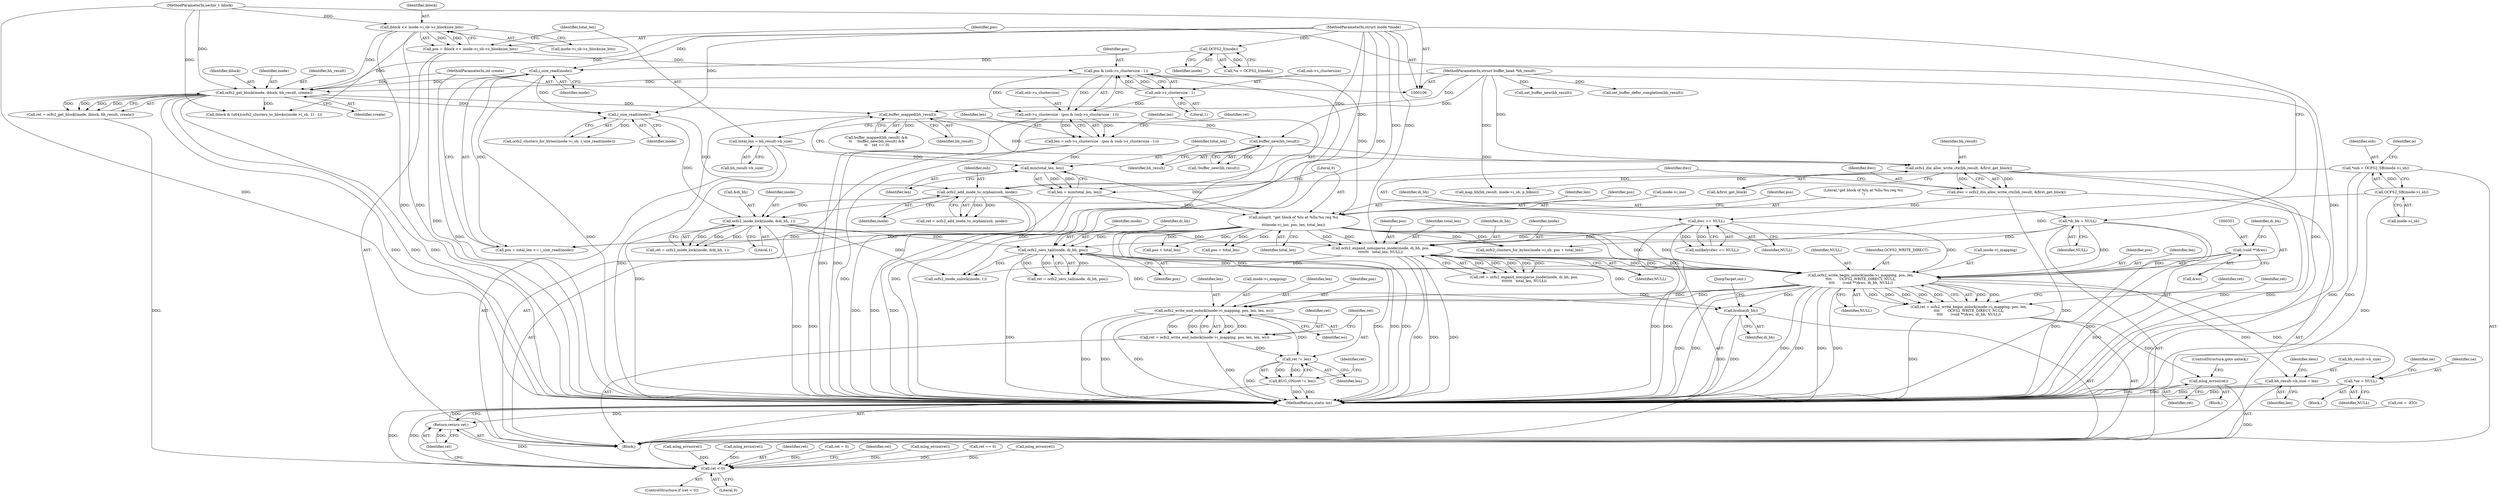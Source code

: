 digraph "1_linux_3e4c56d41eef5595035872a2ec5a483f42e8917f@API" {
"1000342" [label="(Call,ocfs2_write_begin_nolock(inode->i_mapping, pos, len,\n\t\t\t\t       OCFS2_WRITE_DIRECT, NULL,\n\t\t\t\t       (void **)&wc, di_bh, NULL))"];
"1000326" [label="(Call,ocfs2_expand_nonsparse_inode(inode, di_bh, pos,\n\t\t\t\t\t\t\t   total_len, NULL))"];
"1000292" [label="(Call,ocfs2_inode_lock(inode, &di_bh, 1))"];
"1000265" [label="(Call,i_size_read(inode))"];
"1000205" [label="(Call,ocfs2_get_block(inode, iblock, bh_result, create))"];
"1000195" [label="(Call,i_size_read(inode))"];
"1000122" [label="(Call,OCFS2_I(inode))"];
"1000107" [label="(MethodParameterIn,struct inode *inode)"];
"1000141" [label="(Call,iblock << inode->i_sb->s_blocksize_bits)"];
"1000108" [label="(MethodParameterIn,sector_t iblock)"];
"1000109" [label="(MethodParameterIn,struct buffer_head *bh_result)"];
"1000110" [label="(MethodParameterIn,int create)"];
"1000274" [label="(Call,ocfs2_add_inode_to_orphan(osb, inode))"];
"1000113" [label="(Call,*osb = OCFS2_SB(inode->i_sb))"];
"1000115" [label="(Call,OCFS2_SB(inode->i_sb))"];
"1000134" [label="(Call,*di_bh = NULL)"];
"1000181" [label="(Call,mlog(0, \"get block of %lu at %llu:%u req %u\n\",\n\t\t\tinode->i_ino, pos, len, total_len))"];
"1000169" [label="(Call,pos & (osb->s_clustersize - 1))"];
"1000139" [label="(Call,pos = iblock << inode->i_sb->s_blocksize_bits)"];
"1000171" [label="(Call,osb->s_clustersize - 1)"];
"1000176" [label="(Call,len = min(total_len, len))"];
"1000178" [label="(Call,min(total_len, len))"];
"1000150" [label="(Call,total_len = bh_result->b_size)"];
"1000163" [label="(Call,len = osb->s_clustersize - (pos & (osb->s_clustersize - 1)))"];
"1000165" [label="(Call,osb->s_clustersize - (pos & (osb->s_clustersize - 1)))"];
"1000240" [label="(Call,dwc == NULL)"];
"1000232" [label="(Call,dwc = ocfs2_dio_alloc_write_ctx(bh_result, &first_get_block))"];
"1000234" [label="(Call,ocfs2_dio_alloc_write_ctx(bh_result, &first_get_block))"];
"1000217" [label="(Call,buffer_mapped(bh_result))"];
"1000221" [label="(Call,buffer_new(bh_result))"];
"1000319" [label="(Call,ocfs2_zero_tail(inode, di_bh, pos))"];
"1000350" [label="(Call,(void **)&wc)"];
"1000340" [label="(Call,ret = ocfs2_write_begin_nolock(inode->i_mapping, pos, len,\n\t\t\t\t       OCFS2_WRITE_DIRECT, NULL,\n\t\t\t\t       (void **)&wc, di_bh, NULL))"];
"1000359" [label="(Call,mlog_errno(ret))"];
"1000485" [label="(Call,ret < 0)"];
"1000492" [label="(Return,return ret;)"];
"1000402" [label="(Call,bh_result->b_size = len)"];
"1000424" [label="(Call,*ue = NULL)"];
"1000457" [label="(Call,ocfs2_write_end_nolock(inode->i_mapping, pos, len, len, wc))"];
"1000455" [label="(Call,ret = ocfs2_write_end_nolock(inode->i_mapping, pos, len, len, wc))"];
"1000466" [label="(Call,ret != len)"];
"1000465" [label="(Call,BUG_ON(ret != len))"];
"1000481" [label="(Call,brelse(di_bh))"];
"1000396" [label="(Call,map_bh(bh_result, inode->i_sb, p_blkno))"];
"1000465" [label="(Call,BUG_ON(ret != len))"];
"1000484" [label="(ControlStructure,if (ret < 0))"];
"1000175" [label="(Literal,1)"];
"1000354" [label="(Identifier,di_bh)"];
"1000296" [label="(Literal,1)"];
"1000195" [label="(Call,i_size_read(inode))"];
"1000180" [label="(Identifier,len)"];
"1000272" [label="(Call,ret = ocfs2_add_inode_to_orphan(osb, inode))"];
"1000142" [label="(Identifier,iblock)"];
"1000481" [label="(Call,brelse(di_bh))"];
"1000282" [label="(Call,mlog_errno(ret))"];
"1000409" [label="(Identifier,desc)"];
"1000140" [label="(Identifier,pos)"];
"1000468" [label="(Identifier,len)"];
"1000330" [label="(Identifier,total_len)"];
"1000235" [label="(Identifier,bh_result)"];
"1000123" [label="(Identifier,inode)"];
"1000462" [label="(Identifier,len)"];
"1000300" [label="(Call,mlog_errno(ret))"];
"1000456" [label="(Identifier,ret)"];
"1000266" [label="(Identifier,inode)"];
"1000177" [label="(Identifier,len)"];
"1000258" [label="(Call,pos + total_len)"];
"1000150" [label="(Call,total_len = bh_result->b_size)"];
"1000478" [label="(Call,ocfs2_inode_unlock(inode, 1))"];
"1000422" [label="(Block,)"];
"1000411" [label="(Call,set_buffer_new(bh_result))"];
"1000317" [label="(Call,ret = ocfs2_zero_tail(inode, di_bh, pos))"];
"1000192" [label="(Call,pos + total_len)"];
"1000216" [label="(Call,buffer_mapped(bh_result) &&\n \t\t    !buffer_new(bh_result) &&\n \t\t    ret == 0)"];
"1000239" [label="(Call,unlikely(dwc == NULL))"];
"1000111" [label="(Block,)"];
"1000169" [label="(Call,pos & (osb->s_clustersize - 1))"];
"1000331" [label="(Identifier,NULL)"];
"1000458" [label="(Call,inode->i_mapping)"];
"1000413" [label="(Call,set_buffer_defer_completion(bh_result))"];
"1000340" [label="(Call,ret = ocfs2_write_begin_nolock(inode->i_mapping, pos, len,\n\t\t\t\t       OCFS2_WRITE_DIRECT, NULL,\n\t\t\t\t       (void **)&wc, di_bh, NULL))"];
"1000342" [label="(Call,ocfs2_write_begin_nolock(inode->i_mapping, pos, len,\n\t\t\t\t       OCFS2_WRITE_DIRECT, NULL,\n\t\t\t\t       (void **)&wc, di_bh, NULL))"];
"1000276" [label="(Identifier,inode)"];
"1000486" [label="(Identifier,ret)"];
"1000193" [label="(Identifier,pos)"];
"1000189" [label="(Identifier,total_len)"];
"1000241" [label="(Identifier,dwc)"];
"1000328" [label="(Identifier,di_bh)"];
"1000236" [label="(Call,&first_get_block)"];
"1000217" [label="(Call,buffer_mapped(bh_result))"];
"1000114" [label="(Identifier,osb)"];
"1000488" [label="(Call,ret = -EIO)"];
"1000166" [label="(Call,osb->s_clustersize)"];
"1000181" [label="(Call,mlog(0, \"get block of %lu at %llu:%u req %u\n\",\n\t\t\tinode->i_ino, pos, len, total_len))"];
"1000121" [label="(Identifier,oi)"];
"1000455" [label="(Call,ret = ocfs2_write_end_nolock(inode->i_mapping, pos, len, len, wc))"];
"1000182" [label="(Literal,0)"];
"1000385" [label="(Call,iblock & (u64)(ocfs2_clusters_to_blocks(inode->i_sb, 1) - 1))"];
"1000350" [label="(Call,(void **)&wc)"];
"1000424" [label="(Call,*ue = NULL)"];
"1000320" [label="(Identifier,inode)"];
"1000141" [label="(Call,iblock << inode->i_sb->s_blocksize_bits)"];
"1000183" [label="(Literal,\"get block of %lu at %llu:%u req %u\n\")"];
"1000108" [label="(MethodParameterIn,sector_t iblock)"];
"1000242" [label="(Identifier,NULL)"];
"1000163" [label="(Call,len = osb->s_clustersize - (pos & (osb->s_clustersize - 1)))"];
"1000265" [label="(Call,i_size_read(inode))"];
"1000261" [label="(Call,ocfs2_clusters_for_bytes(inode->i_sb, i_size_read(inode)))"];
"1000203" [label="(Call,ret = ocfs2_get_block(inode, iblock, bh_result, create))"];
"1000346" [label="(Identifier,pos)"];
"1000135" [label="(Identifier,di_bh)"];
"1000176" [label="(Call,len = min(total_len, len))"];
"1000233" [label="(Identifier,dwc)"];
"1000232" [label="(Call,dwc = ocfs2_dio_alloc_write_ctx(bh_result, &first_get_block))"];
"1000469" [label="(Call,ret = 0)"];
"1000209" [label="(Identifier,create)"];
"1000275" [label="(Identifier,osb)"];
"1000240" [label="(Call,dwc == NULL)"];
"1000222" [label="(Identifier,bh_result)"];
"1000274" [label="(Call,ocfs2_add_inode_to_orphan(osb, inode))"];
"1000134" [label="(Call,*di_bh = NULL)"];
"1000220" [label="(Call,!buffer_new(bh_result))"];
"1000470" [label="(Identifier,ret)"];
"1000152" [label="(Call,bh_result->b_size)"];
"1000324" [label="(Call,ret = ocfs2_expand_nonsparse_inode(inode, di_bh, pos,\n\t\t\t\t\t\t\t   total_len, NULL))"];
"1000207" [label="(Identifier,iblock)"];
"1000489" [label="(Identifier,ret)"];
"1000341" [label="(Identifier,ret)"];
"1000463" [label="(Identifier,len)"];
"1000116" [label="(Call,inode->i_sb)"];
"1000234" [label="(Call,ocfs2_dio_alloc_write_ctx(bh_result, &first_get_block))"];
"1000430" [label="(Identifier,ue)"];
"1000191" [label="(Call,pos + total_len <= i_size_read(inode))"];
"1000171" [label="(Call,osb->s_clustersize - 1)"];
"1000188" [label="(Identifier,len)"];
"1000352" [label="(Call,&wc)"];
"1000143" [label="(Call,inode->i_sb->s_blocksize_bits)"];
"1000426" [label="(Identifier,NULL)"];
"1000327" [label="(Identifier,inode)"];
"1000337" [label="(Call,mlog_errno(ret))"];
"1000483" [label="(JumpTarget,out:)"];
"1000457" [label="(Call,ocfs2_write_end_nolock(inode->i_mapping, pos, len, len, wc))"];
"1000110" [label="(MethodParameterIn,int create)"];
"1000170" [label="(Identifier,pos)"];
"1000466" [label="(Call,ret != len)"];
"1000223" [label="(Call,ret == 0)"];
"1000464" [label="(Identifier,wc)"];
"1000113" [label="(Call,*osb = OCFS2_SB(inode->i_sb))"];
"1000151" [label="(Identifier,total_len)"];
"1000206" [label="(Identifier,inode)"];
"1000254" [label="(Call,ocfs2_clusters_for_bytes(inode->i_sb, pos + total_len))"];
"1000164" [label="(Identifier,len)"];
"1000347" [label="(Identifier,len)"];
"1000349" [label="(Identifier,NULL)"];
"1000493" [label="(Identifier,ret)"];
"1000357" [label="(Identifier,ret)"];
"1000165" [label="(Call,osb->s_clustersize - (pos & (osb->s_clustersize - 1)))"];
"1000107" [label="(MethodParameterIn,struct inode *inode)"];
"1000494" [label="(MethodReturn,static int)"];
"1000425" [label="(Identifier,ue)"];
"1000492" [label="(Return,return ret;)"];
"1000122" [label="(Call,OCFS2_I(inode))"];
"1000187" [label="(Identifier,pos)"];
"1000326" [label="(Call,ocfs2_expand_nonsparse_inode(inode, di_bh, pos,\n\t\t\t\t\t\t\t   total_len, NULL))"];
"1000196" [label="(Identifier,inode)"];
"1000329" [label="(Identifier,pos)"];
"1000248" [label="(Call,mlog_errno(ret))"];
"1000360" [label="(Identifier,ret)"];
"1000487" [label="(Literal,0)"];
"1000403" [label="(Call,bh_result->b_size)"];
"1000361" [label="(ControlStructure,goto unlock;)"];
"1000109" [label="(MethodParameterIn,struct buffer_head *bh_result)"];
"1000157" [label="(Identifier,ret)"];
"1000321" [label="(Identifier,di_bh)"];
"1000294" [label="(Call,&di_bh)"];
"1000348" [label="(Identifier,OCFS2_WRITE_DIRECT)"];
"1000115" [label="(Call,OCFS2_SB(inode->i_sb))"];
"1000136" [label="(Identifier,NULL)"];
"1000319" [label="(Call,ocfs2_zero_tail(inode, di_bh, pos))"];
"1000359" [label="(Call,mlog_errno(ret))"];
"1000358" [label="(Block,)"];
"1000467" [label="(Identifier,ret)"];
"1000355" [label="(Identifier,NULL)"];
"1000406" [label="(Identifier,len)"];
"1000290" [label="(Call,ret = ocfs2_inode_lock(inode, &di_bh, 1))"];
"1000221" [label="(Call,buffer_new(bh_result))"];
"1000485" [label="(Call,ret < 0)"];
"1000184" [label="(Call,inode->i_ino)"];
"1000292" [label="(Call,ocfs2_inode_lock(inode, &di_bh, 1))"];
"1000178" [label="(Call,min(total_len, len))"];
"1000139" [label="(Call,pos = iblock << inode->i_sb->s_blocksize_bits)"];
"1000120" [label="(Call,*oi = OCFS2_I(inode))"];
"1000461" [label="(Identifier,pos)"];
"1000482" [label="(Identifier,di_bh)"];
"1000322" [label="(Identifier,pos)"];
"1000343" [label="(Call,inode->i_mapping)"];
"1000402" [label="(Call,bh_result->b_size = len)"];
"1000208" [label="(Identifier,bh_result)"];
"1000218" [label="(Identifier,bh_result)"];
"1000179" [label="(Identifier,total_len)"];
"1000205" [label="(Call,ocfs2_get_block(inode, iblock, bh_result, create))"];
"1000172" [label="(Call,osb->s_clustersize)"];
"1000293" [label="(Identifier,inode)"];
"1000342" -> "1000340"  [label="AST: "];
"1000342" -> "1000355"  [label="CFG: "];
"1000343" -> "1000342"  [label="AST: "];
"1000346" -> "1000342"  [label="AST: "];
"1000347" -> "1000342"  [label="AST: "];
"1000348" -> "1000342"  [label="AST: "];
"1000349" -> "1000342"  [label="AST: "];
"1000350" -> "1000342"  [label="AST: "];
"1000354" -> "1000342"  [label="AST: "];
"1000355" -> "1000342"  [label="AST: "];
"1000340" -> "1000342"  [label="CFG: "];
"1000342" -> "1000494"  [label="DDG: "];
"1000342" -> "1000494"  [label="DDG: "];
"1000342" -> "1000494"  [label="DDG: "];
"1000342" -> "1000494"  [label="DDG: "];
"1000342" -> "1000494"  [label="DDG: "];
"1000342" -> "1000494"  [label="DDG: "];
"1000342" -> "1000340"  [label="DDG: "];
"1000342" -> "1000340"  [label="DDG: "];
"1000342" -> "1000340"  [label="DDG: "];
"1000342" -> "1000340"  [label="DDG: "];
"1000342" -> "1000340"  [label="DDG: "];
"1000342" -> "1000340"  [label="DDG: "];
"1000342" -> "1000340"  [label="DDG: "];
"1000326" -> "1000342"  [label="DDG: "];
"1000326" -> "1000342"  [label="DDG: "];
"1000326" -> "1000342"  [label="DDG: "];
"1000319" -> "1000342"  [label="DDG: "];
"1000319" -> "1000342"  [label="DDG: "];
"1000181" -> "1000342"  [label="DDG: "];
"1000181" -> "1000342"  [label="DDG: "];
"1000240" -> "1000342"  [label="DDG: "];
"1000350" -> "1000342"  [label="DDG: "];
"1000134" -> "1000342"  [label="DDG: "];
"1000342" -> "1000402"  [label="DDG: "];
"1000342" -> "1000424"  [label="DDG: "];
"1000342" -> "1000457"  [label="DDG: "];
"1000342" -> "1000457"  [label="DDG: "];
"1000342" -> "1000457"  [label="DDG: "];
"1000342" -> "1000481"  [label="DDG: "];
"1000326" -> "1000324"  [label="AST: "];
"1000326" -> "1000331"  [label="CFG: "];
"1000327" -> "1000326"  [label="AST: "];
"1000328" -> "1000326"  [label="AST: "];
"1000329" -> "1000326"  [label="AST: "];
"1000330" -> "1000326"  [label="AST: "];
"1000331" -> "1000326"  [label="AST: "];
"1000324" -> "1000326"  [label="CFG: "];
"1000326" -> "1000494"  [label="DDG: "];
"1000326" -> "1000494"  [label="DDG: "];
"1000326" -> "1000494"  [label="DDG: "];
"1000326" -> "1000324"  [label="DDG: "];
"1000326" -> "1000324"  [label="DDG: "];
"1000326" -> "1000324"  [label="DDG: "];
"1000326" -> "1000324"  [label="DDG: "];
"1000326" -> "1000324"  [label="DDG: "];
"1000292" -> "1000326"  [label="DDG: "];
"1000107" -> "1000326"  [label="DDG: "];
"1000134" -> "1000326"  [label="DDG: "];
"1000181" -> "1000326"  [label="DDG: "];
"1000181" -> "1000326"  [label="DDG: "];
"1000240" -> "1000326"  [label="DDG: "];
"1000326" -> "1000478"  [label="DDG: "];
"1000326" -> "1000481"  [label="DDG: "];
"1000292" -> "1000290"  [label="AST: "];
"1000292" -> "1000296"  [label="CFG: "];
"1000293" -> "1000292"  [label="AST: "];
"1000294" -> "1000292"  [label="AST: "];
"1000296" -> "1000292"  [label="AST: "];
"1000290" -> "1000292"  [label="CFG: "];
"1000292" -> "1000494"  [label="DDG: "];
"1000292" -> "1000494"  [label="DDG: "];
"1000292" -> "1000290"  [label="DDG: "];
"1000292" -> "1000290"  [label="DDG: "];
"1000292" -> "1000290"  [label="DDG: "];
"1000265" -> "1000292"  [label="DDG: "];
"1000274" -> "1000292"  [label="DDG: "];
"1000107" -> "1000292"  [label="DDG: "];
"1000292" -> "1000319"  [label="DDG: "];
"1000292" -> "1000478"  [label="DDG: "];
"1000265" -> "1000261"  [label="AST: "];
"1000265" -> "1000266"  [label="CFG: "];
"1000266" -> "1000265"  [label="AST: "];
"1000261" -> "1000265"  [label="CFG: "];
"1000265" -> "1000261"  [label="DDG: "];
"1000205" -> "1000265"  [label="DDG: "];
"1000195" -> "1000265"  [label="DDG: "];
"1000107" -> "1000265"  [label="DDG: "];
"1000265" -> "1000274"  [label="DDG: "];
"1000205" -> "1000203"  [label="AST: "];
"1000205" -> "1000209"  [label="CFG: "];
"1000206" -> "1000205"  [label="AST: "];
"1000207" -> "1000205"  [label="AST: "];
"1000208" -> "1000205"  [label="AST: "];
"1000209" -> "1000205"  [label="AST: "];
"1000203" -> "1000205"  [label="CFG: "];
"1000205" -> "1000494"  [label="DDG: "];
"1000205" -> "1000494"  [label="DDG: "];
"1000205" -> "1000494"  [label="DDG: "];
"1000205" -> "1000203"  [label="DDG: "];
"1000205" -> "1000203"  [label="DDG: "];
"1000205" -> "1000203"  [label="DDG: "];
"1000205" -> "1000203"  [label="DDG: "];
"1000195" -> "1000205"  [label="DDG: "];
"1000107" -> "1000205"  [label="DDG: "];
"1000141" -> "1000205"  [label="DDG: "];
"1000108" -> "1000205"  [label="DDG: "];
"1000109" -> "1000205"  [label="DDG: "];
"1000110" -> "1000205"  [label="DDG: "];
"1000205" -> "1000217"  [label="DDG: "];
"1000205" -> "1000385"  [label="DDG: "];
"1000195" -> "1000191"  [label="AST: "];
"1000195" -> "1000196"  [label="CFG: "];
"1000196" -> "1000195"  [label="AST: "];
"1000191" -> "1000195"  [label="CFG: "];
"1000195" -> "1000494"  [label="DDG: "];
"1000195" -> "1000191"  [label="DDG: "];
"1000122" -> "1000195"  [label="DDG: "];
"1000107" -> "1000195"  [label="DDG: "];
"1000122" -> "1000120"  [label="AST: "];
"1000122" -> "1000123"  [label="CFG: "];
"1000123" -> "1000122"  [label="AST: "];
"1000120" -> "1000122"  [label="CFG: "];
"1000122" -> "1000120"  [label="DDG: "];
"1000107" -> "1000122"  [label="DDG: "];
"1000107" -> "1000106"  [label="AST: "];
"1000107" -> "1000494"  [label="DDG: "];
"1000107" -> "1000274"  [label="DDG: "];
"1000107" -> "1000319"  [label="DDG: "];
"1000107" -> "1000478"  [label="DDG: "];
"1000141" -> "1000139"  [label="AST: "];
"1000141" -> "1000143"  [label="CFG: "];
"1000142" -> "1000141"  [label="AST: "];
"1000143" -> "1000141"  [label="AST: "];
"1000139" -> "1000141"  [label="CFG: "];
"1000141" -> "1000494"  [label="DDG: "];
"1000141" -> "1000494"  [label="DDG: "];
"1000141" -> "1000139"  [label="DDG: "];
"1000141" -> "1000139"  [label="DDG: "];
"1000108" -> "1000141"  [label="DDG: "];
"1000141" -> "1000385"  [label="DDG: "];
"1000108" -> "1000106"  [label="AST: "];
"1000108" -> "1000494"  [label="DDG: "];
"1000108" -> "1000385"  [label="DDG: "];
"1000109" -> "1000106"  [label="AST: "];
"1000109" -> "1000494"  [label="DDG: "];
"1000109" -> "1000217"  [label="DDG: "];
"1000109" -> "1000221"  [label="DDG: "];
"1000109" -> "1000234"  [label="DDG: "];
"1000109" -> "1000396"  [label="DDG: "];
"1000109" -> "1000411"  [label="DDG: "];
"1000109" -> "1000413"  [label="DDG: "];
"1000110" -> "1000106"  [label="AST: "];
"1000110" -> "1000494"  [label="DDG: "];
"1000274" -> "1000272"  [label="AST: "];
"1000274" -> "1000276"  [label="CFG: "];
"1000275" -> "1000274"  [label="AST: "];
"1000276" -> "1000274"  [label="AST: "];
"1000272" -> "1000274"  [label="CFG: "];
"1000274" -> "1000494"  [label="DDG: "];
"1000274" -> "1000494"  [label="DDG: "];
"1000274" -> "1000272"  [label="DDG: "];
"1000274" -> "1000272"  [label="DDG: "];
"1000113" -> "1000274"  [label="DDG: "];
"1000113" -> "1000111"  [label="AST: "];
"1000113" -> "1000115"  [label="CFG: "];
"1000114" -> "1000113"  [label="AST: "];
"1000115" -> "1000113"  [label="AST: "];
"1000121" -> "1000113"  [label="CFG: "];
"1000113" -> "1000494"  [label="DDG: "];
"1000113" -> "1000494"  [label="DDG: "];
"1000115" -> "1000113"  [label="DDG: "];
"1000115" -> "1000116"  [label="CFG: "];
"1000116" -> "1000115"  [label="AST: "];
"1000115" -> "1000494"  [label="DDG: "];
"1000115" -> "1000254"  [label="DDG: "];
"1000134" -> "1000111"  [label="AST: "];
"1000134" -> "1000136"  [label="CFG: "];
"1000135" -> "1000134"  [label="AST: "];
"1000136" -> "1000134"  [label="AST: "];
"1000140" -> "1000134"  [label="CFG: "];
"1000134" -> "1000494"  [label="DDG: "];
"1000134" -> "1000494"  [label="DDG: "];
"1000134" -> "1000319"  [label="DDG: "];
"1000181" -> "1000111"  [label="AST: "];
"1000181" -> "1000189"  [label="CFG: "];
"1000182" -> "1000181"  [label="AST: "];
"1000183" -> "1000181"  [label="AST: "];
"1000184" -> "1000181"  [label="AST: "];
"1000187" -> "1000181"  [label="AST: "];
"1000188" -> "1000181"  [label="AST: "];
"1000189" -> "1000181"  [label="AST: "];
"1000193" -> "1000181"  [label="CFG: "];
"1000181" -> "1000494"  [label="DDG: "];
"1000181" -> "1000494"  [label="DDG: "];
"1000181" -> "1000494"  [label="DDG: "];
"1000169" -> "1000181"  [label="DDG: "];
"1000176" -> "1000181"  [label="DDG: "];
"1000178" -> "1000181"  [label="DDG: "];
"1000181" -> "1000191"  [label="DDG: "];
"1000181" -> "1000191"  [label="DDG: "];
"1000181" -> "1000192"  [label="DDG: "];
"1000181" -> "1000192"  [label="DDG: "];
"1000181" -> "1000254"  [label="DDG: "];
"1000181" -> "1000254"  [label="DDG: "];
"1000181" -> "1000258"  [label="DDG: "];
"1000181" -> "1000258"  [label="DDG: "];
"1000181" -> "1000319"  [label="DDG: "];
"1000169" -> "1000165"  [label="AST: "];
"1000169" -> "1000171"  [label="CFG: "];
"1000170" -> "1000169"  [label="AST: "];
"1000171" -> "1000169"  [label="AST: "];
"1000165" -> "1000169"  [label="CFG: "];
"1000169" -> "1000494"  [label="DDG: "];
"1000169" -> "1000165"  [label="DDG: "];
"1000169" -> "1000165"  [label="DDG: "];
"1000139" -> "1000169"  [label="DDG: "];
"1000171" -> "1000169"  [label="DDG: "];
"1000171" -> "1000169"  [label="DDG: "];
"1000139" -> "1000111"  [label="AST: "];
"1000140" -> "1000139"  [label="AST: "];
"1000151" -> "1000139"  [label="CFG: "];
"1000139" -> "1000494"  [label="DDG: "];
"1000171" -> "1000175"  [label="CFG: "];
"1000172" -> "1000171"  [label="AST: "];
"1000175" -> "1000171"  [label="AST: "];
"1000171" -> "1000165"  [label="DDG: "];
"1000176" -> "1000111"  [label="AST: "];
"1000176" -> "1000178"  [label="CFG: "];
"1000177" -> "1000176"  [label="AST: "];
"1000178" -> "1000176"  [label="AST: "];
"1000182" -> "1000176"  [label="CFG: "];
"1000176" -> "1000494"  [label="DDG: "];
"1000178" -> "1000176"  [label="DDG: "];
"1000178" -> "1000176"  [label="DDG: "];
"1000178" -> "1000180"  [label="CFG: "];
"1000179" -> "1000178"  [label="AST: "];
"1000180" -> "1000178"  [label="AST: "];
"1000150" -> "1000178"  [label="DDG: "];
"1000163" -> "1000178"  [label="DDG: "];
"1000150" -> "1000111"  [label="AST: "];
"1000150" -> "1000152"  [label="CFG: "];
"1000151" -> "1000150"  [label="AST: "];
"1000152" -> "1000150"  [label="AST: "];
"1000157" -> "1000150"  [label="CFG: "];
"1000150" -> "1000494"  [label="DDG: "];
"1000163" -> "1000111"  [label="AST: "];
"1000163" -> "1000165"  [label="CFG: "];
"1000164" -> "1000163"  [label="AST: "];
"1000165" -> "1000163"  [label="AST: "];
"1000177" -> "1000163"  [label="CFG: "];
"1000163" -> "1000494"  [label="DDG: "];
"1000165" -> "1000163"  [label="DDG: "];
"1000165" -> "1000163"  [label="DDG: "];
"1000166" -> "1000165"  [label="AST: "];
"1000165" -> "1000494"  [label="DDG: "];
"1000165" -> "1000494"  [label="DDG: "];
"1000240" -> "1000239"  [label="AST: "];
"1000240" -> "1000242"  [label="CFG: "];
"1000241" -> "1000240"  [label="AST: "];
"1000242" -> "1000240"  [label="AST: "];
"1000239" -> "1000240"  [label="CFG: "];
"1000240" -> "1000494"  [label="DDG: "];
"1000240" -> "1000494"  [label="DDG: "];
"1000240" -> "1000239"  [label="DDG: "];
"1000240" -> "1000239"  [label="DDG: "];
"1000232" -> "1000240"  [label="DDG: "];
"1000232" -> "1000111"  [label="AST: "];
"1000232" -> "1000234"  [label="CFG: "];
"1000233" -> "1000232"  [label="AST: "];
"1000234" -> "1000232"  [label="AST: "];
"1000241" -> "1000232"  [label="CFG: "];
"1000232" -> "1000494"  [label="DDG: "];
"1000234" -> "1000232"  [label="DDG: "];
"1000234" -> "1000232"  [label="DDG: "];
"1000234" -> "1000236"  [label="CFG: "];
"1000235" -> "1000234"  [label="AST: "];
"1000236" -> "1000234"  [label="AST: "];
"1000234" -> "1000494"  [label="DDG: "];
"1000234" -> "1000494"  [label="DDG: "];
"1000217" -> "1000234"  [label="DDG: "];
"1000221" -> "1000234"  [label="DDG: "];
"1000234" -> "1000396"  [label="DDG: "];
"1000217" -> "1000216"  [label="AST: "];
"1000217" -> "1000218"  [label="CFG: "];
"1000218" -> "1000217"  [label="AST: "];
"1000222" -> "1000217"  [label="CFG: "];
"1000216" -> "1000217"  [label="CFG: "];
"1000217" -> "1000494"  [label="DDG: "];
"1000217" -> "1000216"  [label="DDG: "];
"1000217" -> "1000221"  [label="DDG: "];
"1000221" -> "1000220"  [label="AST: "];
"1000221" -> "1000222"  [label="CFG: "];
"1000222" -> "1000221"  [label="AST: "];
"1000220" -> "1000221"  [label="CFG: "];
"1000221" -> "1000494"  [label="DDG: "];
"1000221" -> "1000220"  [label="DDG: "];
"1000319" -> "1000317"  [label="AST: "];
"1000319" -> "1000322"  [label="CFG: "];
"1000320" -> "1000319"  [label="AST: "];
"1000321" -> "1000319"  [label="AST: "];
"1000322" -> "1000319"  [label="AST: "];
"1000317" -> "1000319"  [label="CFG: "];
"1000319" -> "1000494"  [label="DDG: "];
"1000319" -> "1000317"  [label="DDG: "];
"1000319" -> "1000317"  [label="DDG: "];
"1000319" -> "1000317"  [label="DDG: "];
"1000319" -> "1000478"  [label="DDG: "];
"1000319" -> "1000481"  [label="DDG: "];
"1000350" -> "1000352"  [label="CFG: "];
"1000351" -> "1000350"  [label="AST: "];
"1000352" -> "1000350"  [label="AST: "];
"1000354" -> "1000350"  [label="CFG: "];
"1000350" -> "1000494"  [label="DDG: "];
"1000340" -> "1000111"  [label="AST: "];
"1000341" -> "1000340"  [label="AST: "];
"1000357" -> "1000340"  [label="CFG: "];
"1000340" -> "1000494"  [label="DDG: "];
"1000340" -> "1000359"  [label="DDG: "];
"1000359" -> "1000358"  [label="AST: "];
"1000359" -> "1000360"  [label="CFG: "];
"1000360" -> "1000359"  [label="AST: "];
"1000361" -> "1000359"  [label="CFG: "];
"1000359" -> "1000494"  [label="DDG: "];
"1000359" -> "1000485"  [label="DDG: "];
"1000485" -> "1000484"  [label="AST: "];
"1000485" -> "1000487"  [label="CFG: "];
"1000486" -> "1000485"  [label="AST: "];
"1000487" -> "1000485"  [label="AST: "];
"1000489" -> "1000485"  [label="CFG: "];
"1000493" -> "1000485"  [label="CFG: "];
"1000485" -> "1000494"  [label="DDG: "];
"1000485" -> "1000494"  [label="DDG: "];
"1000300" -> "1000485"  [label="DDG: "];
"1000337" -> "1000485"  [label="DDG: "];
"1000248" -> "1000485"  [label="DDG: "];
"1000282" -> "1000485"  [label="DDG: "];
"1000469" -> "1000485"  [label="DDG: "];
"1000223" -> "1000485"  [label="DDG: "];
"1000203" -> "1000485"  [label="DDG: "];
"1000485" -> "1000492"  [label="DDG: "];
"1000492" -> "1000111"  [label="AST: "];
"1000492" -> "1000493"  [label="CFG: "];
"1000493" -> "1000492"  [label="AST: "];
"1000494" -> "1000492"  [label="CFG: "];
"1000492" -> "1000494"  [label="DDG: "];
"1000493" -> "1000492"  [label="DDG: "];
"1000488" -> "1000492"  [label="DDG: "];
"1000402" -> "1000111"  [label="AST: "];
"1000402" -> "1000406"  [label="CFG: "];
"1000403" -> "1000402"  [label="AST: "];
"1000406" -> "1000402"  [label="AST: "];
"1000409" -> "1000402"  [label="CFG: "];
"1000402" -> "1000494"  [label="DDG: "];
"1000424" -> "1000422"  [label="AST: "];
"1000424" -> "1000426"  [label="CFG: "];
"1000425" -> "1000424"  [label="AST: "];
"1000426" -> "1000424"  [label="AST: "];
"1000430" -> "1000424"  [label="CFG: "];
"1000424" -> "1000494"  [label="DDG: "];
"1000424" -> "1000494"  [label="DDG: "];
"1000457" -> "1000455"  [label="AST: "];
"1000457" -> "1000464"  [label="CFG: "];
"1000458" -> "1000457"  [label="AST: "];
"1000461" -> "1000457"  [label="AST: "];
"1000462" -> "1000457"  [label="AST: "];
"1000463" -> "1000457"  [label="AST: "];
"1000464" -> "1000457"  [label="AST: "];
"1000455" -> "1000457"  [label="CFG: "];
"1000457" -> "1000494"  [label="DDG: "];
"1000457" -> "1000494"  [label="DDG: "];
"1000457" -> "1000494"  [label="DDG: "];
"1000457" -> "1000455"  [label="DDG: "];
"1000457" -> "1000455"  [label="DDG: "];
"1000457" -> "1000455"  [label="DDG: "];
"1000457" -> "1000455"  [label="DDG: "];
"1000457" -> "1000466"  [label="DDG: "];
"1000455" -> "1000111"  [label="AST: "];
"1000456" -> "1000455"  [label="AST: "];
"1000467" -> "1000455"  [label="CFG: "];
"1000455" -> "1000494"  [label="DDG: "];
"1000455" -> "1000466"  [label="DDG: "];
"1000466" -> "1000465"  [label="AST: "];
"1000466" -> "1000468"  [label="CFG: "];
"1000467" -> "1000466"  [label="AST: "];
"1000468" -> "1000466"  [label="AST: "];
"1000465" -> "1000466"  [label="CFG: "];
"1000466" -> "1000494"  [label="DDG: "];
"1000466" -> "1000465"  [label="DDG: "];
"1000466" -> "1000465"  [label="DDG: "];
"1000465" -> "1000111"  [label="AST: "];
"1000470" -> "1000465"  [label="CFG: "];
"1000465" -> "1000494"  [label="DDG: "];
"1000465" -> "1000494"  [label="DDG: "];
"1000481" -> "1000111"  [label="AST: "];
"1000481" -> "1000482"  [label="CFG: "];
"1000482" -> "1000481"  [label="AST: "];
"1000483" -> "1000481"  [label="CFG: "];
"1000481" -> "1000494"  [label="DDG: "];
"1000481" -> "1000494"  [label="DDG: "];
}

